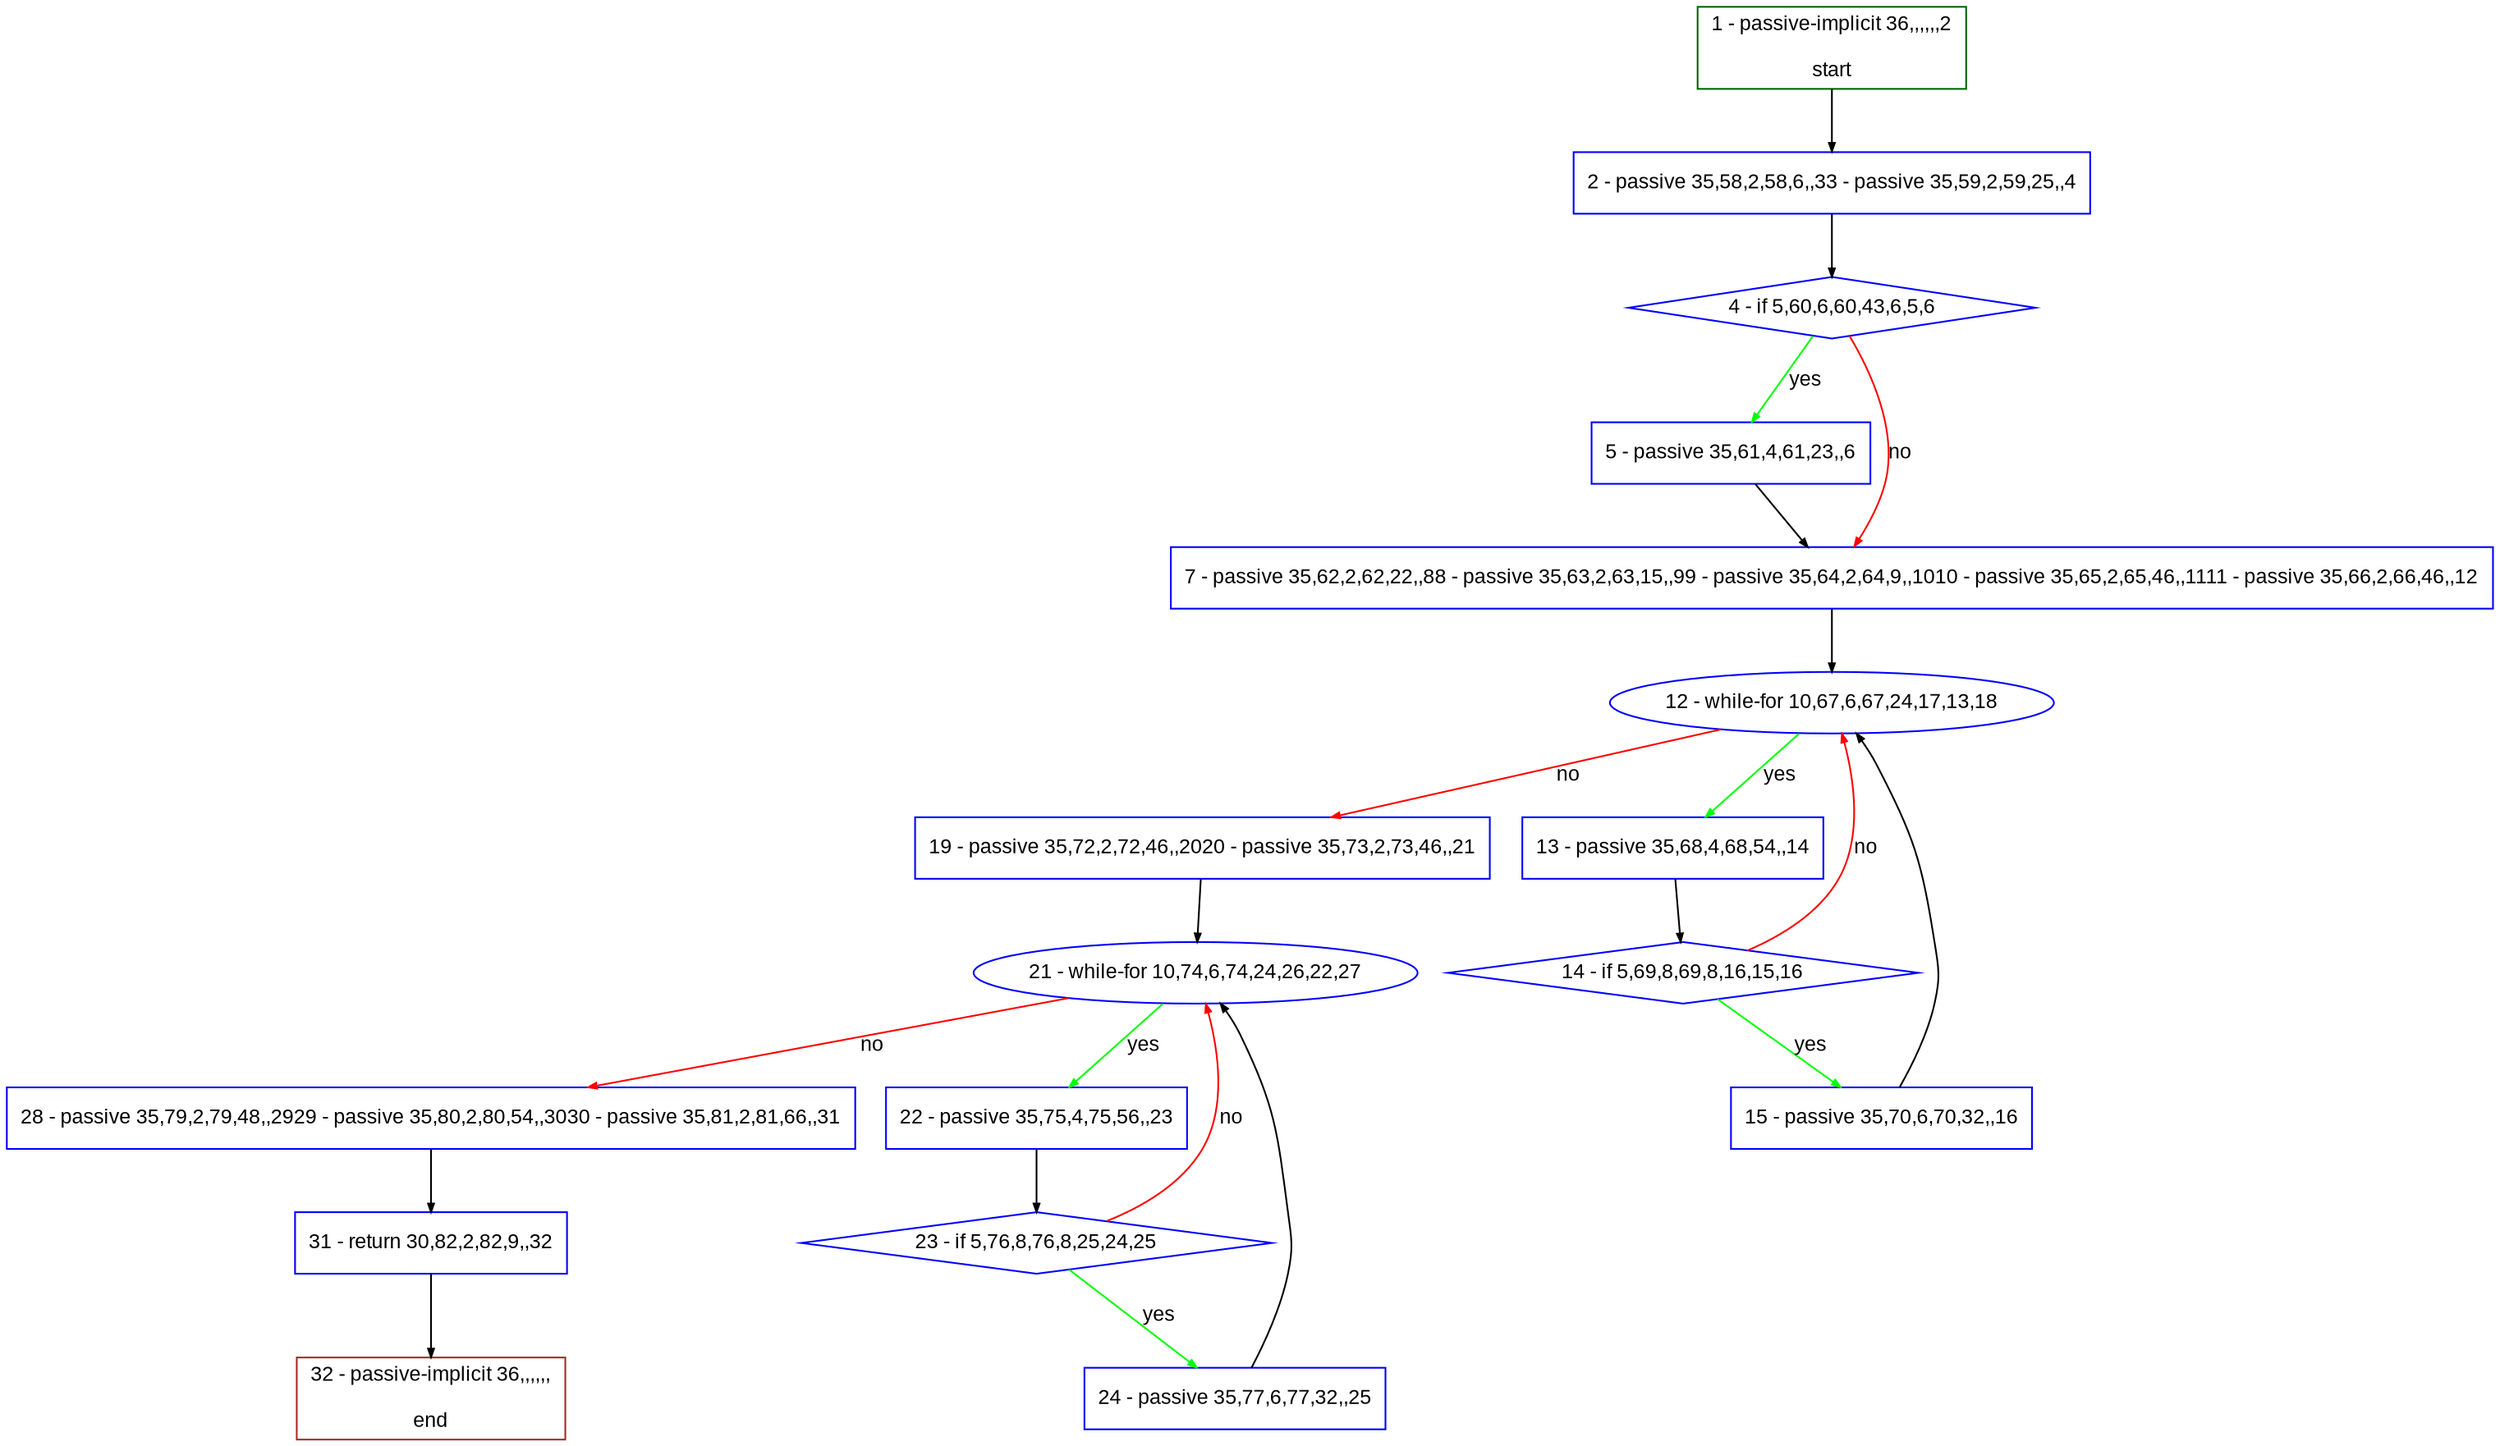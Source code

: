 digraph "" {
  graph [pack="true", label="", fontsize="12", packmode="clust", fontname="Arial", fillcolor="#FFFFCC", bgcolor="white", style="rounded,filled", compound="true"];
  node [node_initialized="no", label="", color="grey", fontsize="12", fillcolor="white", fontname="Arial", style="filled", shape="rectangle", compound="true", fixedsize="false"];
  edge [fontcolor="black", arrowhead="normal", arrowtail="none", arrowsize="0.5", ltail="", label="", color="black", fontsize="12", lhead="", fontname="Arial", dir="forward", compound="true"];
  __N1 [label="2 - passive 35,58,2,58,6,,33 - passive 35,59,2,59,25,,4", color="#0000ff", fillcolor="#ffffff", style="filled", shape="box"];
  __N2 [label="1 - passive-implicit 36,,,,,,2\n\nstart", color="#006400", fillcolor="#ffffff", style="filled", shape="box"];
  __N3 [label="4 - if 5,60,6,60,43,6,5,6", color="#0000ff", fillcolor="#ffffff", style="filled", shape="diamond"];
  __N4 [label="5 - passive 35,61,4,61,23,,6", color="#0000ff", fillcolor="#ffffff", style="filled", shape="box"];
  __N5 [label="7 - passive 35,62,2,62,22,,88 - passive 35,63,2,63,15,,99 - passive 35,64,2,64,9,,1010 - passive 35,65,2,65,46,,1111 - passive 35,66,2,66,46,,12", color="#0000ff", fillcolor="#ffffff", style="filled", shape="box"];
  __N6 [label="12 - while-for 10,67,6,67,24,17,13,18", color="#0000ff", fillcolor="#ffffff", style="filled", shape="oval"];
  __N7 [label="13 - passive 35,68,4,68,54,,14", color="#0000ff", fillcolor="#ffffff", style="filled", shape="box"];
  __N8 [label="19 - passive 35,72,2,72,46,,2020 - passive 35,73,2,73,46,,21", color="#0000ff", fillcolor="#ffffff", style="filled", shape="box"];
  __N9 [label="14 - if 5,69,8,69,8,16,15,16", color="#0000ff", fillcolor="#ffffff", style="filled", shape="diamond"];
  __N10 [label="15 - passive 35,70,6,70,32,,16", color="#0000ff", fillcolor="#ffffff", style="filled", shape="box"];
  __N11 [label="21 - while-for 10,74,6,74,24,26,22,27", color="#0000ff", fillcolor="#ffffff", style="filled", shape="oval"];
  __N12 [label="22 - passive 35,75,4,75,56,,23", color="#0000ff", fillcolor="#ffffff", style="filled", shape="box"];
  __N13 [label="28 - passive 35,79,2,79,48,,2929 - passive 35,80,2,80,54,,3030 - passive 35,81,2,81,66,,31", color="#0000ff", fillcolor="#ffffff", style="filled", shape="box"];
  __N14 [label="23 - if 5,76,8,76,8,25,24,25", color="#0000ff", fillcolor="#ffffff", style="filled", shape="diamond"];
  __N15 [label="24 - passive 35,77,6,77,32,,25", color="#0000ff", fillcolor="#ffffff", style="filled", shape="box"];
  __N16 [label="31 - return 30,82,2,82,9,,32", color="#0000ff", fillcolor="#ffffff", style="filled", shape="box"];
  __N17 [label="32 - passive-implicit 36,,,,,,\n\nend", color="#a52a2a", fillcolor="#ffffff", style="filled", shape="box"];
  __N2 -> __N1 [arrowhead="normal", arrowtail="none", color="#000000", label="", dir="forward"];
  __N1 -> __N3 [arrowhead="normal", arrowtail="none", color="#000000", label="", dir="forward"];
  __N3 -> __N4 [arrowhead="normal", arrowtail="none", color="#00ff00", label="yes", dir="forward"];
  __N3 -> __N5 [arrowhead="normal", arrowtail="none", color="#ff0000", label="no", dir="forward"];
  __N4 -> __N5 [arrowhead="normal", arrowtail="none", color="#000000", label="", dir="forward"];
  __N5 -> __N6 [arrowhead="normal", arrowtail="none", color="#000000", label="", dir="forward"];
  __N6 -> __N7 [arrowhead="normal", arrowtail="none", color="#00ff00", label="yes", dir="forward"];
  __N6 -> __N8 [arrowhead="normal", arrowtail="none", color="#ff0000", label="no", dir="forward"];
  __N7 -> __N9 [arrowhead="normal", arrowtail="none", color="#000000", label="", dir="forward"];
  __N9 -> __N6 [arrowhead="normal", arrowtail="none", color="#ff0000", label="no", dir="forward"];
  __N9 -> __N10 [arrowhead="normal", arrowtail="none", color="#00ff00", label="yes", dir="forward"];
  __N10 -> __N6 [arrowhead="normal", arrowtail="none", color="#000000", label="", dir="forward"];
  __N8 -> __N11 [arrowhead="normal", arrowtail="none", color="#000000", label="", dir="forward"];
  __N11 -> __N12 [arrowhead="normal", arrowtail="none", color="#00ff00", label="yes", dir="forward"];
  __N11 -> __N13 [arrowhead="normal", arrowtail="none", color="#ff0000", label="no", dir="forward"];
  __N12 -> __N14 [arrowhead="normal", arrowtail="none", color="#000000", label="", dir="forward"];
  __N14 -> __N11 [arrowhead="normal", arrowtail="none", color="#ff0000", label="no", dir="forward"];
  __N14 -> __N15 [arrowhead="normal", arrowtail="none", color="#00ff00", label="yes", dir="forward"];
  __N15 -> __N11 [arrowhead="normal", arrowtail="none", color="#000000", label="", dir="forward"];
  __N13 -> __N16 [arrowhead="normal", arrowtail="none", color="#000000", label="", dir="forward"];
  __N16 -> __N17 [arrowhead="normal", arrowtail="none", color="#000000", label="", dir="forward"];
}
